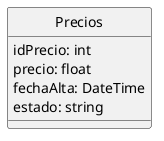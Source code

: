 @startuml Precios
hide circle
class Precios{
    idPrecio: int
    precio: float
    fechaAlta: DateTime
    estado: string
}
@enduml